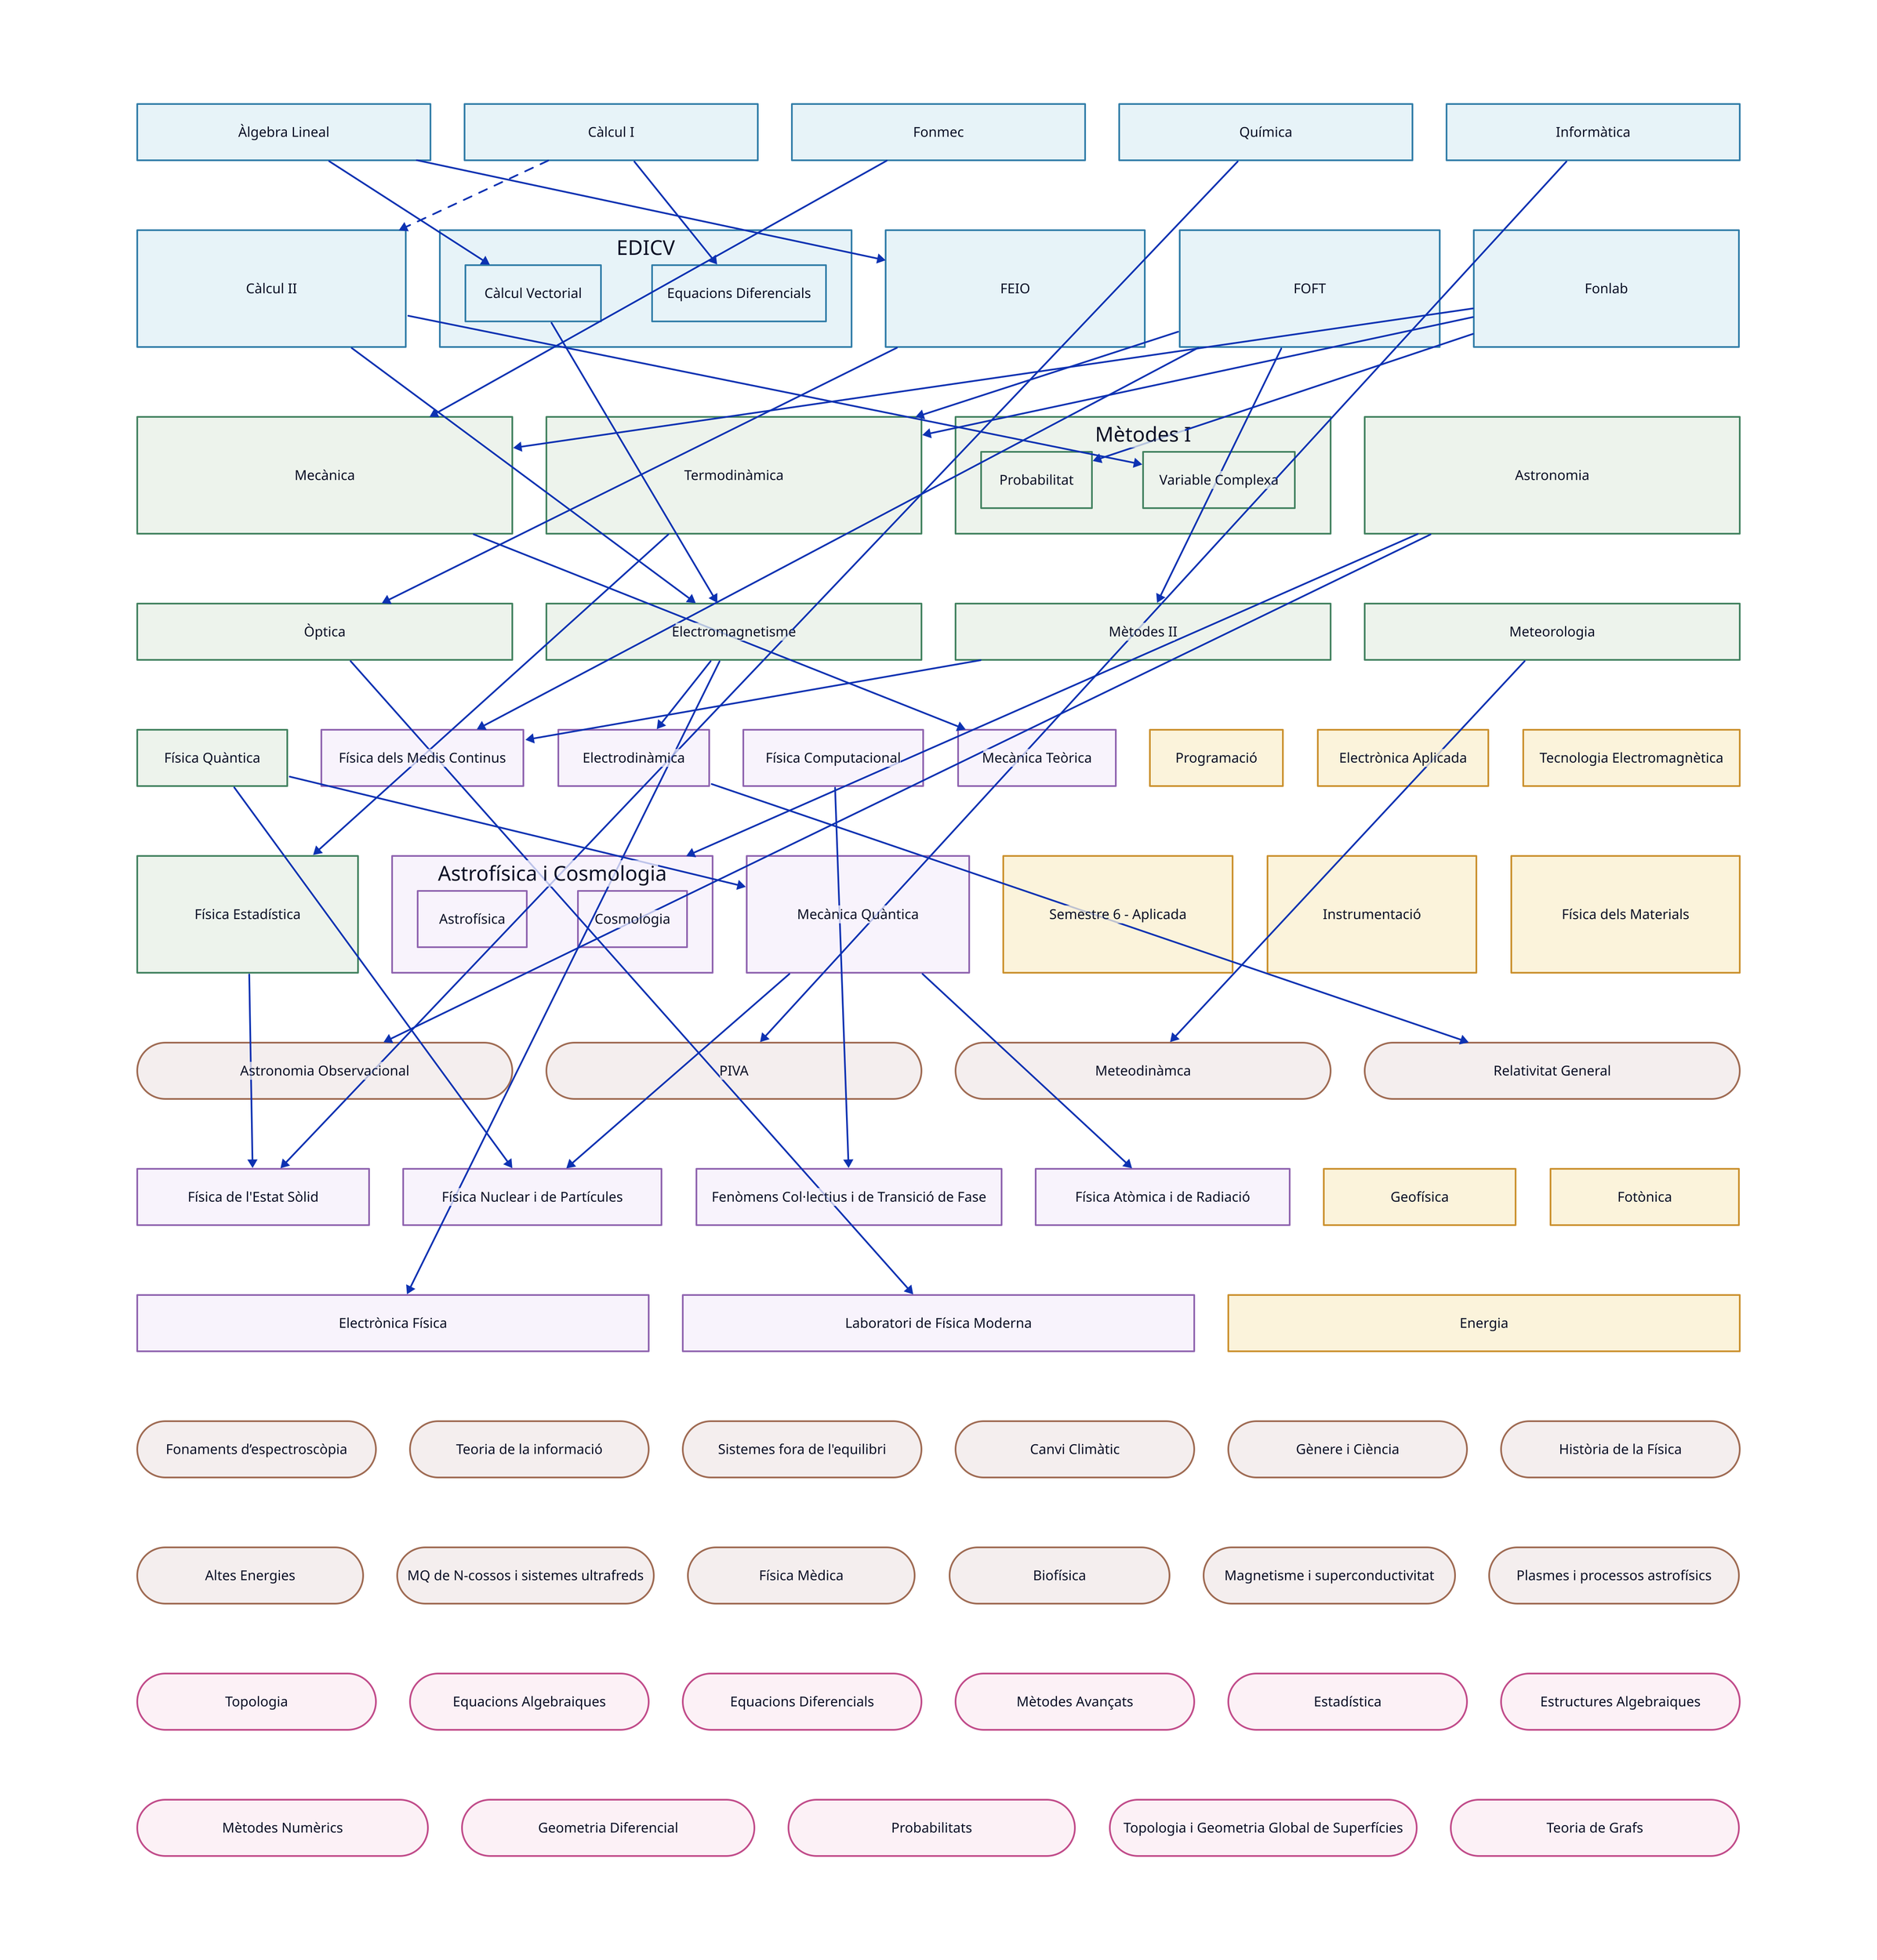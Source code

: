 # __________________CONFIGURACIÓ (LAYOUT)________________

grid-rows: 13
# Fem que sigui un 'grid diagram'
# vertical-gap: 30

classes: {
  semestre: {
    grid-rows: 3 # El contenidor i les dues barres separadores
    vertical-gap: 10
    width: 2000
    label: ""
    style.opacity: 0
  }
  emplenar-fila: {
    width: 1880 # 120 menys que la fila (sino no quedaria centrat)
    height: 1
    style.opacity: 0
    label: ""
  }
}
*.class: semestre
*.barra-separadora-dalt.class: emplenar-fila

# A cada contenidor (semestre) li posem una barra separadora a dalt

# __________________CLASSES I ESTILS__________________

classes: {
  assignatura-contenidor: {
    label.near: top-center
  }
  invisible: {
    style.opacity: 0
    label: ""
  }
  # _____TIPUS D'ASSIGNATURES_______
  formacio-basica: {
    style: {
      # Blau
      stroke: "#337ea9"
      # stroke: "#e7f3f8"
      fill: "#e7f3f8"
    }
  }
  obligatoria-comuna: {
    style: {
      # Verd
      stroke: "#448361"
      # stroke: "#edf3ec"
      fill: "#edf3ec"
    }
  }
  obligatoria-fonamental: {
    style: {
      # Lila
      stroke: "#9065b0"
      # stroke: "#f8f3fc"
      fill: "#f8f3fc"
    }
  }
  obligatoria-aplicada: {
    style: {
      stroke: "#cb912f"
      fill: "#fbf3db"
    }
  }
  optativa: {
    style: {
      # Marró
      stroke: "#9f6b53"
      fill: "#f4eeee"
      # Gris
      # stroke: "#787774"
      # fill: "#f8f8f7"
      border-radius: 999
    }
  }
  minor: {
    style: {
      # Rosa
      stroke: "#c14c8a"
      fill: "#fcf1f6"
      border-radius: 999
    }
  }
  # _____TIPUS DE CONNEXIONS_______
  dashed: {
    style: {stroke-dash: 5}
  }
}

# _____________________ASSIGNATURES___________________

s1: Semestre 1 {
  algebra: Àlgebra Lineal {class: formacio-basica}
  calcul: Càlcul I {class: formacio-basica}
  fonmec: Fonmec {class: formacio-basica}
  quimica: Química {class: formacio-basica}
  info: Informàtica {class: formacio-basica}
}
s2: Semestre 2 {
  calculII: Càlcul II {class: formacio-basica}
  edicv: EDICV {
    class: [formacio-basica; assignatura-contenidor]
    cv: Càlcul Vectorial {class: formacio-basica}
    edos: Equacions Diferencials {class: formacio-basica}
  }
  feio: FEIO {class: formacio-basica}
  foft: FOFT {class: formacio-basica}
  fonlab: Fonlab {class: formacio-basica}
}
s3: Semestre 3 {
  mecanica: Mecànica {class: obligatoria-comuna}
  termo: Termodinàmica {class: obligatoria-comuna}
  metodesI: Mètodes I {
    class: [obligatoria-comuna; assignatura-contenidor]
    probabilitat: Probabilitat {class: obligatoria-comuna}
    var-complexa: Variable Complexa {class: obligatoria-comuna}
  }
  astro: Astronomia {class: obligatoria-comuna}
}
s4: Semestre 4 {
  optica: Òptica {class: obligatoria-comuna}
  electro: Electromagnetisme {class: obligatoria-comuna}
  metodesII: Mètodes II {class: obligatoria-comuna}
  meteo: Meteorologia {class: obligatoria-comuna}
}
s5: Semestre 5 {
  # Semestre 5 - Obligatòria
  quantica: Física Quàntica {class: obligatoria-comuna}
  # Semestre 5 - Fonamental
  medis: Física dels Medis Continus {class: obligatoria-fonamental}
  electrodin: Electrodinàmica {class: obligatoria-fonamental}
  compu: Física Computacional {class: obligatoria-fonamental}
  mecteo: Mecànica Teòrica {class: obligatoria-fonamental}
  # Semestre 5 - Aplicada
  programacio: Programació {class: obligatoria-aplicada}
  electronica: Electrònica Aplicada {class: obligatoria-aplicada}
  tecno: Tecnologia Electromagnètica {class: obligatoria-aplicada}
}

s6: Semestre 6 {
  # Semestre 6 - Obligatòria
  fiesta: Física Estadística {class: obligatoria-comuna}
  # Semester 6 - Fonamental
  asco: Astrofísica i Cosmologia {
    class: [obligatoria-fonamental; assignatura-contenidor]
    astrofis: Astrofísica {class: obligatoria-fonamental}
    cosmo: Cosmologia {class: obligatoria-fonamental}
  }
  mq: Mecànica Quàntica {class: obligatoria-fonamental}
  Semestre 6 - Aplicada: {class: obligatoria-aplicada}
  instrumentacio: Instrumentació {class: obligatoria-aplicada}
  materials: Física dels Materials {class: obligatoria-aplicada}
}

opts3: Optatives de 3r {
  # Semestre 5 - Optatives
  astro-obs: Astronomia Observacional {class: optativa}
  # Semestre 6 - Optatives
  piva: PIVA {class: optativa}
  meteodin: Meteodinàmca {class: optativa}
  rg: Relativitat General {class: optativa}
}

s7: Semestre 7 {
  # Semestre 7 - Fonamental
  fiestaso: Física de l'Estat Sòlid {class: obligatoria-fonamental}
  nuclear: Física Nuclear i de Partícules {class: obligatoria-fonamental}
  fenomens: Fenòmens Col·lectius i de Transició de Fase {class: obligatoria-fonamental}
  atomica: Física Atòmica i de Radiació {class: obligatoria-fonamental}
  # Semestre 7 - Aplicada
  geo: Geofísica {class: obligatoria-aplicada}
  fotonica: Fotònica {class: obligatoria-aplicada}
}
s8: Semestre 8 {
  # Semestre 8 - Fonamental
  efis: Electrònica Física {class: obligatoria-fonamental}
  moderna: Laboratori de Física Moderna {class: obligatoria-fonamental}
  # Semestre 8 - Aplicada
  energia: Energia {class: obligatoria-aplicada}
}

opts4a: Optatives de 4t {
  espectroscopia: Fonaments d’espectroscòpia {class: optativa}
  tinfo: Teoria de la informació {class: optativa}
  fora-eq: Sistemes fora de l'equilibri {class: optativa}
  fccc: Canvi Climàtic {class: optativa}
  genere: Gènere i Ciència {class: optativa}
  historia: Història de la Física {class: optativa}
}

opts4b: Optatives de 4t (part 2) {
  altes-energies: Altes Energies {class: optativa}
  n-cossos: MQ de N-cossos i sistemes ultrafreds {class: optativa}
  medica: Física Mèdica {class: optativa}
  bio: Biofísica {class: optativa}
  magnetisme: Magnetisme i superconductivitat {class: optativa}
  plasmes: Plasmes i processos astrofísics {class: optativa}
}

minorA: Optatives del Minor de Matemàtiques {
  topo: Topologia {class: minor}
  eqs-algebraiques: Equacions Algebraiques {class: minor}
  eqs-dif: Equacions Diferencials {class: minor}
  metodes-av: Mètodes Avançats {class: minor}
  estadistica: Estadística {class: minor}
  estructures: Estructures Algebraiques {class: minor}
}

minorB: Optatives del Minor de Matemàtiques (part 2): {
  metodes-num: Mètodes Numèrics {class: minor}
  geometria-dif: Geometria Diferencial {class: minor}
  prob: Probabilitats {class: minor}
  geo-global: Topologia i Geometria Global de Superfícies {class: minor}
  grafs: Teoria de Grafs {class: minor}
}

# ___________________ASSIGNEM CLASSES______________________

# Aquí assignem classes a connexions sobretot.

# ____________________RELACIONS (CONNEXIONS)__________________

s1.calcul -> s2.calculII: {class: dashed}
s1.algebra -> s2.feio
s1.algebra -> s2.edicv.cv
s1.calcul -> s2.edicv.edos
s2.fonlab -> s3.termo
s2.fonlab -> s3.mecanica
s2.fonlab -> s3.metodesI.probabilitat
s1.fonmec -> s3.mecanica
s2.foft -> s5.medis
s2.foft -> s3.termo
s2.foft -> s4.metodesII
s2.feio -> s4.optica
s2.edicv.cv -> s4.electro
s2.calculII -> s4.electro
s2.calculII -> s3.metodesI.var-complexa
s3.termo -> s6.fiesta
s3.mecanica -> s5.mecteo
s5.quantica -> s6.mq
s4.meteo -> opts3.meteodin
s4.electro -> s5.electrodin
s3.astro -> s6.asco
s6.fiesta -> s7.fiestaso
s5.electrodin -> opts3.rg
s5.quantica -> s7.nuclear
s5.compu -> s7.fenomens
s6.mq -> s7.nuclear
s6.mq -> s7.atomica
s4.electro -> s8.efis
s4.optica -> s8.moderna
s3.astro -> opts3.astro-obs
s1.info -> opts3.piva
s1.quimica -> s7.fiestaso
s4.metodesII -> s5.medis

# ________________MÉS CONFIGURACIÓ (LAYOUT)___________________

*.barra-separadora-baix.class: emplenar-fila # i una barra separadora a baix (per simetria visual)
